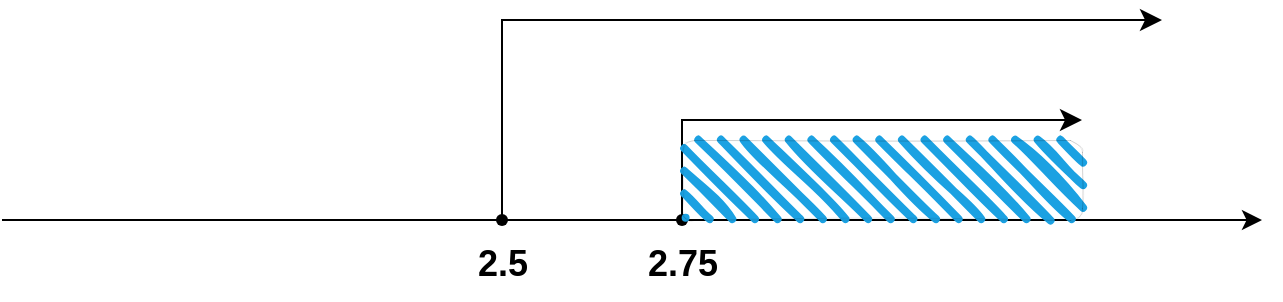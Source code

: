 <mxfile>
    <diagram id="hBJc1IrnC1_0K3ayS9hF" name="第 1 页">
        <mxGraphModel dx="832" dy="571" grid="1" gridSize="10" guides="1" tooltips="1" connect="1" arrows="1" fold="1" page="1" pageScale="1" pageWidth="827" pageHeight="1169" math="0" shadow="0">
            <root>
                <mxCell id="0"/>
                <mxCell id="1" parent="0"/>
                <mxCell id="5" value="" style="endArrow=classic;html=1;rounded=1;startSize=5;endSize=7;targetPerimeterSpacing=1;jumpStyle=line;startArrow=none;" edge="1" parent="1" source="6">
                    <mxGeometry width="50" height="50" relative="1" as="geometry">
                        <mxPoint x="140" y="470" as="sourcePoint"/>
                        <mxPoint x="770" y="470" as="targetPoint"/>
                    </mxGeometry>
                </mxCell>
                <mxCell id="7" value="" style="endArrow=none;html=1;rounded=1;startSize=5;endSize=7;sourcePerimeterSpacing=2;jumpStyle=line;" edge="1" parent="1" target="6">
                    <mxGeometry width="50" height="50" relative="1" as="geometry">
                        <mxPoint x="140" y="470" as="sourcePoint"/>
                        <mxPoint x="690" y="470" as="targetPoint"/>
                    </mxGeometry>
                </mxCell>
                <mxCell id="6" value="" style="shape=waypoint;sketch=0;fillStyle=solid;size=6;pointerEvents=1;points=[];fillColor=none;resizable=0;rotatable=0;perimeter=centerPerimeter;snapToPoint=1;" vertex="1" parent="1">
                    <mxGeometry x="470" y="460" width="20" height="20" as="geometry"/>
                </mxCell>
                <mxCell id="8" value="" style="edgeStyle=segmentEdgeStyle;endArrow=classic;html=1;curved=0;rounded=0;endSize=8;startSize=8;sourcePerimeterSpacing=2;targetPerimeterSpacing=1;jumpStyle=line;exitX=0.56;exitY=-0.04;exitDx=0;exitDy=0;exitPerimeter=0;" edge="1" parent="1" source="6">
                    <mxGeometry width="50" height="50" relative="1" as="geometry">
                        <mxPoint x="390" y="520" as="sourcePoint"/>
                        <mxPoint x="680" y="420" as="targetPoint"/>
                        <Array as="points">
                            <mxPoint x="480" y="420"/>
                        </Array>
                    </mxGeometry>
                </mxCell>
                <mxCell id="11" value="" style="shape=waypoint;sketch=0;fillStyle=solid;size=6;pointerEvents=1;points=[];fillColor=none;resizable=0;rotatable=0;perimeter=centerPerimeter;snapToPoint=1;" vertex="1" parent="1">
                    <mxGeometry x="380" y="460" width="20" height="20" as="geometry"/>
                </mxCell>
                <mxCell id="13" value="" style="edgeStyle=segmentEdgeStyle;endArrow=classic;html=1;curved=0;rounded=0;endSize=8;startSize=8;sourcePerimeterSpacing=2;targetPerimeterSpacing=1;jumpStyle=line;exitX=0.74;exitY=0.48;exitDx=0;exitDy=0;exitPerimeter=0;" edge="1" parent="1" source="11">
                    <mxGeometry width="50" height="50" relative="1" as="geometry">
                        <mxPoint x="390" y="520" as="sourcePoint"/>
                        <mxPoint x="720" y="370" as="targetPoint"/>
                        <Array as="points">
                            <mxPoint x="390" y="370"/>
                            <mxPoint x="720" y="370"/>
                        </Array>
                    </mxGeometry>
                </mxCell>
                <mxCell id="14" value="&lt;font style=&quot;font-size: 18px;&quot;&gt;2.5&lt;/font&gt;" style="text;strokeColor=none;fillColor=none;html=1;fontSize=24;fontStyle=1;verticalAlign=middle;align=center;strokeWidth=0;" vertex="1" parent="1">
                    <mxGeometry x="340" y="470" width="100" height="40" as="geometry"/>
                </mxCell>
                <mxCell id="15" value="&lt;font style=&quot;font-size: 18px;&quot;&gt;2.75&lt;/font&gt;" style="text;strokeColor=none;fillColor=none;html=1;fontSize=24;fontStyle=1;verticalAlign=middle;align=center;strokeWidth=0;" vertex="1" parent="1">
                    <mxGeometry x="430" y="470" width="100" height="40" as="geometry"/>
                </mxCell>
                <mxCell id="18" style="edgeStyle=none;rounded=1;jumpStyle=line;html=1;exitX=1;exitY=1;exitDx=0;exitDy=0;fontSize=18;startArrow=oval;startFill=0;startSize=5;endSize=7;sourcePerimeterSpacing=2;targetPerimeterSpacing=1;entryX=1;entryY=1;entryDx=0;entryDy=0;" edge="1" parent="1" source="17" target="17">
                    <mxGeometry relative="1" as="geometry">
                        <mxPoint x="790" y="470" as="targetPoint"/>
                    </mxGeometry>
                </mxCell>
                <mxCell id="17" value="" style="rounded=1;whiteSpace=wrap;html=1;strokeWidth=0;fillWeight=4;hachureGap=8;hachureAngle=45;fillColor=#1ba1e2;sketch=1;fontSize=18;" vertex="1" parent="1">
                    <mxGeometry x="480" y="430" width="200" height="40" as="geometry"/>
                </mxCell>
            </root>
        </mxGraphModel>
    </diagram>
</mxfile>